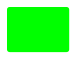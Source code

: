 @startuml

skinparam ClassBackgroundColor #Lime
skinparam ClassFontColor #Lime
skinparam ClassBorderColor #Lime

skinparam ClassStereotypeFontSize 0
skinparam CircledCharacterFontSize 0
skinparam CircledCharacterRadius 0
skinparam ClassBorderThickness 0
skinparam Shadowing false

class Dummy

@enduml